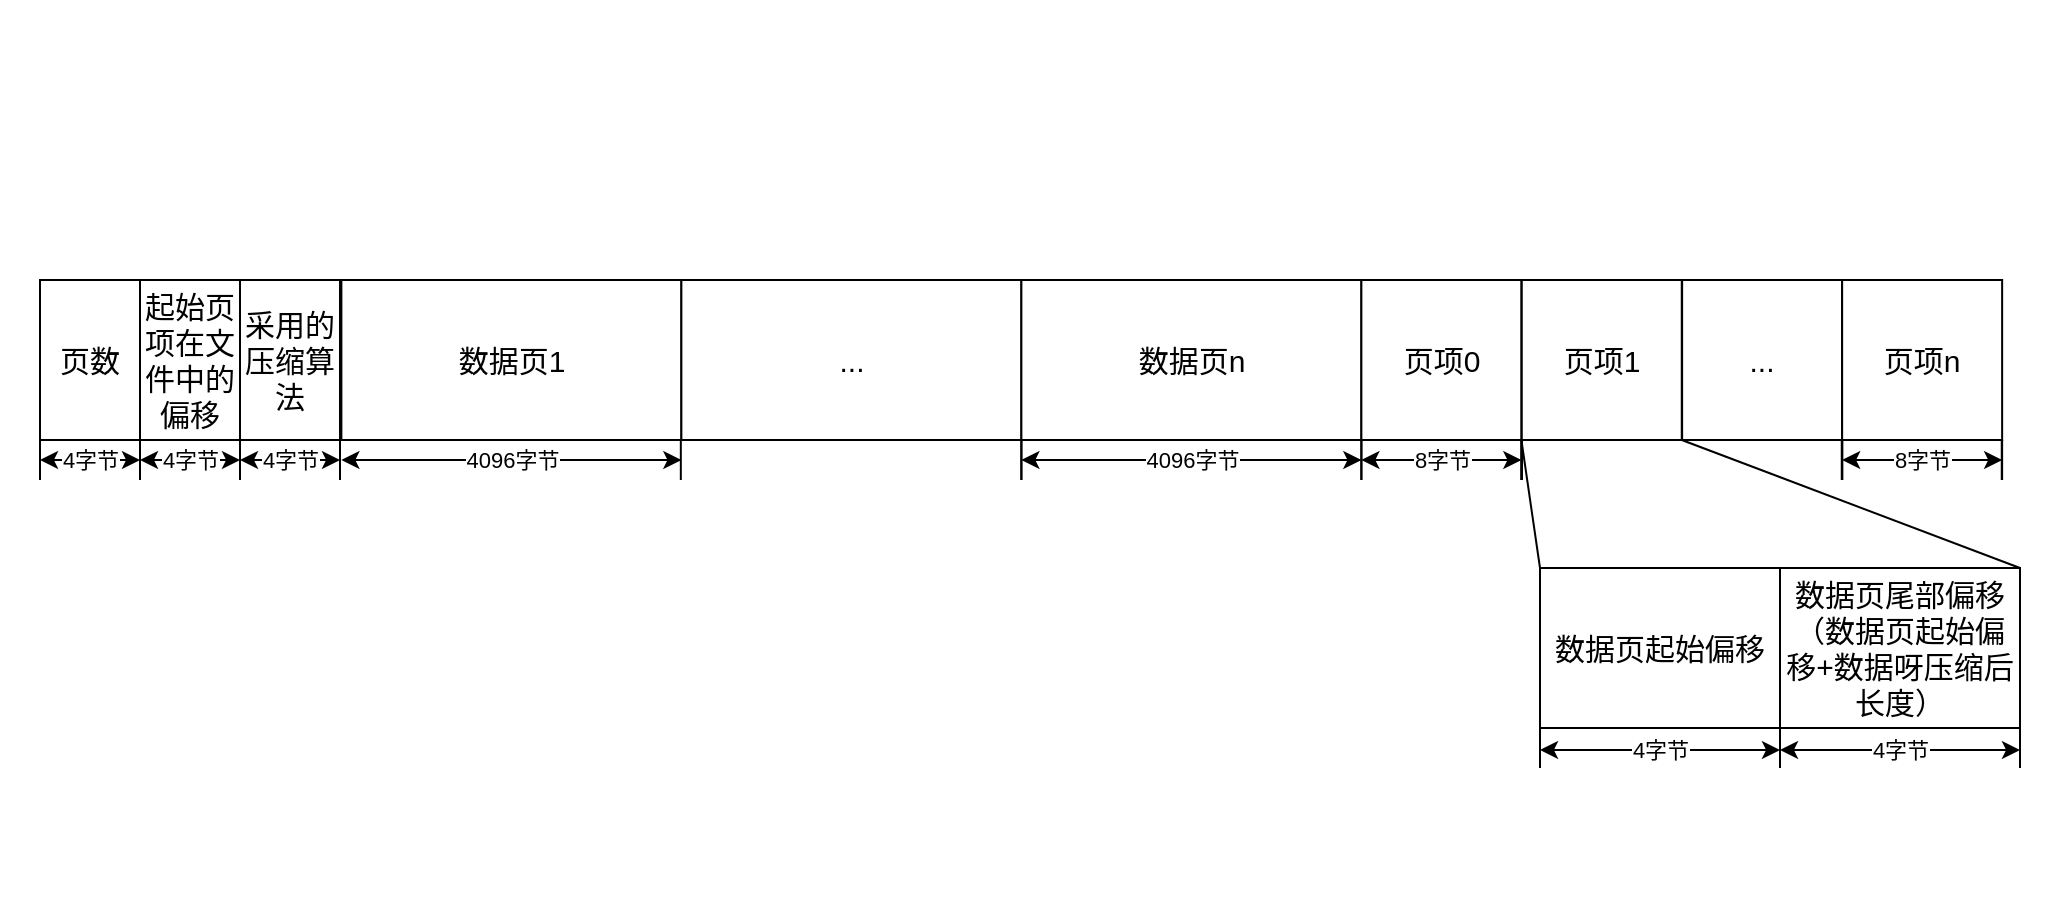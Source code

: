 <mxfile version="21.3.7" type="github">
  <diagram name="第 1 页" id="xx_ICXSG2NaE5fbNV9Lb">
    <mxGraphModel dx="1221" dy="743" grid="1" gridSize="10" guides="1" tooltips="1" connect="1" arrows="1" fold="1" page="1" pageScale="1" pageWidth="1169" pageHeight="827" math="0" shadow="0">
      <root>
        <mxCell id="0" />
        <mxCell id="1" parent="0" />
        <mxCell id="9_jWnHKl4n9i_G_IguS0-2" value="" style="rounded=0;whiteSpace=wrap;html=1;fillColor=none;strokeColor=none;" vertex="1" parent="1">
          <mxGeometry x="290" y="130" width="1030" height="460" as="geometry" />
        </mxCell>
        <mxCell id="UPNSN5LG6Qy9II8emMVJ-1" value="&lt;font style=&quot;font-size: 15px;&quot;&gt;页数&lt;/font&gt;" style="rounded=0;whiteSpace=wrap;html=1;" parent="1" vertex="1">
          <mxGeometry x="310" y="270" width="50" height="80" as="geometry" />
        </mxCell>
        <mxCell id="UPNSN5LG6Qy9II8emMVJ-7" value="数据页1" style="rounded=0;whiteSpace=wrap;html=1;fontSize=15;" parent="1" vertex="1">
          <mxGeometry x="460.69" y="270" width="170" height="80" as="geometry" />
        </mxCell>
        <mxCell id="UPNSN5LG6Qy9II8emMVJ-9" value="" style="endArrow=none;html=1;rounded=0;" parent="1" edge="1">
          <mxGeometry width="50" height="50" relative="1" as="geometry">
            <mxPoint x="310" y="370" as="sourcePoint" />
            <mxPoint x="310" y="350" as="targetPoint" />
          </mxGeometry>
        </mxCell>
        <mxCell id="UPNSN5LG6Qy9II8emMVJ-11" value="4字节" style="endArrow=classic;startArrow=classic;html=1;rounded=0;" parent="1" edge="1">
          <mxGeometry width="50" height="50" relative="1" as="geometry">
            <mxPoint x="310" y="360" as="sourcePoint" />
            <mxPoint x="360" y="360" as="targetPoint" />
          </mxGeometry>
        </mxCell>
        <mxCell id="UPNSN5LG6Qy9II8emMVJ-15" value="" style="endArrow=none;html=1;rounded=0;" parent="1" edge="1">
          <mxGeometry width="50" height="50" relative="1" as="geometry">
            <mxPoint x="800.69" y="370" as="sourcePoint" />
            <mxPoint x="800.69" y="350" as="targetPoint" />
          </mxGeometry>
        </mxCell>
        <mxCell id="UPNSN5LG6Qy9II8emMVJ-16" value="4096字节" style="endArrow=classic;startArrow=classic;html=1;rounded=0;" parent="1" edge="1">
          <mxGeometry width="50" height="50" relative="1" as="geometry">
            <mxPoint x="460.69" y="360" as="sourcePoint" />
            <mxPoint x="630.69" y="360" as="targetPoint" />
            <Array as="points">
              <mxPoint x="540.69" y="360" />
            </Array>
          </mxGeometry>
        </mxCell>
        <mxCell id="UPNSN5LG6Qy9II8emMVJ-17" value="..." style="rounded=0;whiteSpace=wrap;html=1;fontSize=15;" parent="1" vertex="1">
          <mxGeometry x="630.69" y="270" width="170" height="80" as="geometry" />
        </mxCell>
        <mxCell id="UPNSN5LG6Qy9II8emMVJ-18" value="" style="endArrow=none;html=1;rounded=0;" parent="1" edge="1">
          <mxGeometry width="50" height="50" relative="1" as="geometry">
            <mxPoint x="800.69" y="370" as="sourcePoint" />
            <mxPoint x="800.69" y="350" as="targetPoint" />
          </mxGeometry>
        </mxCell>
        <mxCell id="UPNSN5LG6Qy9II8emMVJ-19" value="" style="endArrow=none;html=1;rounded=0;" parent="1" edge="1">
          <mxGeometry width="50" height="50" relative="1" as="geometry">
            <mxPoint x="970.69" y="370" as="sourcePoint" />
            <mxPoint x="970.69" y="350" as="targetPoint" />
          </mxGeometry>
        </mxCell>
        <mxCell id="UPNSN5LG6Qy9II8emMVJ-20" value="4096字节" style="endArrow=classic;startArrow=classic;html=1;rounded=0;" parent="1" edge="1">
          <mxGeometry width="50" height="50" relative="1" as="geometry">
            <mxPoint x="800.69" y="360" as="sourcePoint" />
            <mxPoint x="970.69" y="360" as="targetPoint" />
            <Array as="points">
              <mxPoint x="880.69" y="360" />
            </Array>
          </mxGeometry>
        </mxCell>
        <mxCell id="UPNSN5LG6Qy9II8emMVJ-30" value="数据页n" style="rounded=0;whiteSpace=wrap;html=1;fontSize=15;" parent="1" vertex="1">
          <mxGeometry x="800.69" y="270" width="170" height="80" as="geometry" />
        </mxCell>
        <mxCell id="UPNSN5LG6Qy9II8emMVJ-32" value="" style="endArrow=none;html=1;rounded=0;" parent="1" edge="1">
          <mxGeometry width="50" height="50" relative="1" as="geometry">
            <mxPoint x="630.41" y="370" as="sourcePoint" />
            <mxPoint x="630.41" y="350" as="targetPoint" />
          </mxGeometry>
        </mxCell>
        <mxCell id="UPNSN5LG6Qy9II8emMVJ-34" value="页项0" style="rounded=0;whiteSpace=wrap;html=1;fontSize=15;" parent="1" vertex="1">
          <mxGeometry x="970.69" y="270" width="80" height="80" as="geometry" />
        </mxCell>
        <mxCell id="UPNSN5LG6Qy9II8emMVJ-35" value="" style="endArrow=none;html=1;rounded=0;" parent="1" edge="1">
          <mxGeometry width="50" height="50" relative="1" as="geometry">
            <mxPoint x="970.69" y="370" as="sourcePoint" />
            <mxPoint x="970.69" y="350" as="targetPoint" />
          </mxGeometry>
        </mxCell>
        <mxCell id="UPNSN5LG6Qy9II8emMVJ-37" value="8字节" style="endArrow=classic;startArrow=classic;html=1;rounded=0;" parent="1" edge="1">
          <mxGeometry width="50" height="50" relative="1" as="geometry">
            <mxPoint x="970.69" y="360" as="sourcePoint" />
            <mxPoint x="1050.69" y="360" as="targetPoint" />
          </mxGeometry>
        </mxCell>
        <mxCell id="UPNSN5LG6Qy9II8emMVJ-41" value="..." style="rounded=0;whiteSpace=wrap;html=1;fontSize=15;" parent="1" vertex="1">
          <mxGeometry x="1131.07" y="270" width="80" height="80" as="geometry" />
        </mxCell>
        <mxCell id="UPNSN5LG6Qy9II8emMVJ-43" value="" style="endArrow=none;html=1;rounded=0;" parent="1" edge="1">
          <mxGeometry width="50" height="50" relative="1" as="geometry">
            <mxPoint x="1211.07" y="370" as="sourcePoint" />
            <mxPoint x="1211.07" y="350" as="targetPoint" />
          </mxGeometry>
        </mxCell>
        <mxCell id="UPNSN5LG6Qy9II8emMVJ-45" value="" style="endArrow=none;html=1;rounded=0;" parent="1" edge="1">
          <mxGeometry width="50" height="50" relative="1" as="geometry">
            <mxPoint x="1210.88" y="370" as="sourcePoint" />
            <mxPoint x="1210.88" y="350" as="targetPoint" />
          </mxGeometry>
        </mxCell>
        <mxCell id="UPNSN5LG6Qy9II8emMVJ-46" value="" style="endArrow=none;html=1;rounded=0;" parent="1" edge="1">
          <mxGeometry width="50" height="50" relative="1" as="geometry">
            <mxPoint x="1211.07" y="370" as="sourcePoint" />
            <mxPoint x="1211.07" y="350" as="targetPoint" />
          </mxGeometry>
        </mxCell>
        <mxCell id="UPNSN5LG6Qy9II8emMVJ-47" value="页项n" style="rounded=0;whiteSpace=wrap;html=1;fontSize=15;" parent="1" vertex="1">
          <mxGeometry x="1211.07" y="270" width="80" height="80" as="geometry" />
        </mxCell>
        <mxCell id="UPNSN5LG6Qy9II8emMVJ-48" value="" style="endArrow=none;html=1;rounded=0;" parent="1" edge="1">
          <mxGeometry width="50" height="50" relative="1" as="geometry">
            <mxPoint x="1211.07" y="370" as="sourcePoint" />
            <mxPoint x="1211.07" y="350" as="targetPoint" />
          </mxGeometry>
        </mxCell>
        <mxCell id="UPNSN5LG6Qy9II8emMVJ-49" value="" style="endArrow=none;html=1;rounded=0;" parent="1" edge="1">
          <mxGeometry width="50" height="50" relative="1" as="geometry">
            <mxPoint x="1291.07" y="370" as="sourcePoint" />
            <mxPoint x="1291.07" y="350" as="targetPoint" />
          </mxGeometry>
        </mxCell>
        <mxCell id="UPNSN5LG6Qy9II8emMVJ-50" value="8字节" style="endArrow=classic;startArrow=classic;html=1;rounded=0;" parent="1" edge="1">
          <mxGeometry width="50" height="50" relative="1" as="geometry">
            <mxPoint x="1211.07" y="360" as="sourcePoint" />
            <mxPoint x="1291.07" y="360" as="targetPoint" />
          </mxGeometry>
        </mxCell>
        <mxCell id="UPNSN5LG6Qy9II8emMVJ-51" value="" style="endArrow=none;html=1;rounded=0;" parent="1" edge="1">
          <mxGeometry width="50" height="50" relative="1" as="geometry">
            <mxPoint x="1290.88" y="370" as="sourcePoint" />
            <mxPoint x="1290.88" y="350" as="targetPoint" />
          </mxGeometry>
        </mxCell>
        <mxCell id="_QCWfUhsnIU4W58QllWh-10" value="" style="endArrow=none;html=1;rounded=0;" parent="1" edge="1">
          <mxGeometry width="50" height="50" relative="1" as="geometry">
            <mxPoint x="1050.88" y="370" as="sourcePoint" />
            <mxPoint x="1050.88" y="350" as="targetPoint" />
          </mxGeometry>
        </mxCell>
        <mxCell id="_QCWfUhsnIU4W58QllWh-11" value="" style="endArrow=none;html=1;rounded=0;" parent="1" edge="1">
          <mxGeometry width="50" height="50" relative="1" as="geometry">
            <mxPoint x="1050.69" y="370" as="sourcePoint" />
            <mxPoint x="1050.69" y="350" as="targetPoint" />
          </mxGeometry>
        </mxCell>
        <mxCell id="_QCWfUhsnIU4W58QllWh-12" value="" style="endArrow=none;html=1;rounded=0;" parent="1" edge="1">
          <mxGeometry width="50" height="50" relative="1" as="geometry">
            <mxPoint x="1050.88" y="370" as="sourcePoint" />
            <mxPoint x="1050.88" y="350" as="targetPoint" />
          </mxGeometry>
        </mxCell>
        <mxCell id="_QCWfUhsnIU4W58QllWh-13" value="页项1" style="rounded=0;whiteSpace=wrap;html=1;fontSize=15;" parent="1" vertex="1">
          <mxGeometry x="1050.88" y="270" width="80" height="80" as="geometry" />
        </mxCell>
        <mxCell id="_QCWfUhsnIU4W58QllWh-14" value="" style="endArrow=none;html=1;rounded=0;" parent="1" edge="1">
          <mxGeometry width="50" height="50" relative="1" as="geometry">
            <mxPoint x="1050.88" y="370" as="sourcePoint" />
            <mxPoint x="1050.88" y="350" as="targetPoint" />
          </mxGeometry>
        </mxCell>
        <mxCell id="_QCWfUhsnIU4W58QllWh-15" value="" style="endArrow=none;html=1;rounded=0;exitX=0;exitY=0;exitDx=0;exitDy=0;" parent="1" source="_QCWfUhsnIU4W58QllWh-16" edge="1">
          <mxGeometry width="50" height="50" relative="1" as="geometry">
            <mxPoint x="920.69" y="460" as="sourcePoint" />
            <mxPoint x="1050.69" y="350" as="targetPoint" />
          </mxGeometry>
        </mxCell>
        <mxCell id="_QCWfUhsnIU4W58QllWh-16" value="数据页起始偏移" style="rounded=0;whiteSpace=wrap;html=1;fontSize=15;" parent="1" vertex="1">
          <mxGeometry x="1060" y="414" width="120" height="80" as="geometry" />
        </mxCell>
        <mxCell id="_QCWfUhsnIU4W58QllWh-17" value="数据页尾部偏移（数据页起始偏移+数据呀压缩后长度）" style="rounded=0;whiteSpace=wrap;html=1;fontSize=15;" parent="1" vertex="1">
          <mxGeometry x="1180" y="414" width="120" height="80" as="geometry" />
        </mxCell>
        <mxCell id="_QCWfUhsnIU4W58QllWh-18" value="&lt;font style=&quot;font-size: 15px;&quot;&gt;起始页项在文件中的偏移&lt;/font&gt;" style="rounded=0;whiteSpace=wrap;html=1;" parent="1" vertex="1">
          <mxGeometry x="360" y="270" width="50" height="80" as="geometry" />
        </mxCell>
        <mxCell id="_QCWfUhsnIU4W58QllWh-19" value="" style="endArrow=none;html=1;rounded=0;" parent="1" edge="1">
          <mxGeometry width="50" height="50" relative="1" as="geometry">
            <mxPoint x="360" y="370" as="sourcePoint" />
            <mxPoint x="360" y="350" as="targetPoint" />
          </mxGeometry>
        </mxCell>
        <mxCell id="_QCWfUhsnIU4W58QllWh-20" value="4字节" style="endArrow=classic;startArrow=classic;html=1;rounded=0;" parent="1" edge="1">
          <mxGeometry width="50" height="50" relative="1" as="geometry">
            <mxPoint x="360" y="360" as="sourcePoint" />
            <mxPoint x="410" y="360" as="targetPoint" />
          </mxGeometry>
        </mxCell>
        <mxCell id="_QCWfUhsnIU4W58QllWh-21" value="" style="endArrow=none;html=1;rounded=0;" parent="1" edge="1">
          <mxGeometry width="50" height="50" relative="1" as="geometry">
            <mxPoint x="410" y="370" as="sourcePoint" />
            <mxPoint x="410" y="350" as="targetPoint" />
          </mxGeometry>
        </mxCell>
        <mxCell id="_QCWfUhsnIU4W58QllWh-22" value="采用的压缩算法" style="rounded=0;whiteSpace=wrap;html=1;fontSize=15;" parent="1" vertex="1">
          <mxGeometry x="410" y="270" width="50" height="80" as="geometry" />
        </mxCell>
        <mxCell id="_QCWfUhsnIU4W58QllWh-23" value="" style="endArrow=none;html=1;rounded=0;" parent="1" edge="1">
          <mxGeometry width="50" height="50" relative="1" as="geometry">
            <mxPoint x="410" y="370" as="sourcePoint" />
            <mxPoint x="410" y="350" as="targetPoint" />
          </mxGeometry>
        </mxCell>
        <mxCell id="_QCWfUhsnIU4W58QllWh-24" value="4字节" style="endArrow=classic;startArrow=classic;html=1;rounded=0;" parent="1" edge="1">
          <mxGeometry width="50" height="50" relative="1" as="geometry">
            <mxPoint x="410" y="360" as="sourcePoint" />
            <mxPoint x="460" y="360" as="targetPoint" />
          </mxGeometry>
        </mxCell>
        <mxCell id="_QCWfUhsnIU4W58QllWh-25" value="" style="endArrow=none;html=1;rounded=0;" parent="1" edge="1">
          <mxGeometry width="50" height="50" relative="1" as="geometry">
            <mxPoint x="460" y="370" as="sourcePoint" />
            <mxPoint x="460" y="350" as="targetPoint" />
          </mxGeometry>
        </mxCell>
        <mxCell id="_QCWfUhsnIU4W58QllWh-26" value="" style="endArrow=none;html=1;rounded=0;exitX=1;exitY=0;exitDx=0;exitDy=0;entryX=1;entryY=1;entryDx=0;entryDy=0;" parent="1" source="_QCWfUhsnIU4W58QllWh-17" target="_QCWfUhsnIU4W58QllWh-13" edge="1">
          <mxGeometry width="50" height="50" relative="1" as="geometry">
            <mxPoint x="1080.88" y="420" as="sourcePoint" />
            <mxPoint x="1130.88" y="370" as="targetPoint" />
          </mxGeometry>
        </mxCell>
        <mxCell id="_QCWfUhsnIU4W58QllWh-29" value="4字节" style="endArrow=classic;startArrow=classic;html=1;rounded=0;" parent="1" edge="1">
          <mxGeometry width="50" height="50" relative="1" as="geometry">
            <mxPoint x="1060" y="505" as="sourcePoint" />
            <mxPoint x="1180" y="505" as="targetPoint" />
          </mxGeometry>
        </mxCell>
        <mxCell id="_QCWfUhsnIU4W58QllWh-32" value="" style="endArrow=none;html=1;rounded=0;" parent="1" edge="1">
          <mxGeometry width="50" height="50" relative="1" as="geometry">
            <mxPoint x="1300" y="514" as="sourcePoint" />
            <mxPoint x="1300" y="494" as="targetPoint" />
          </mxGeometry>
        </mxCell>
        <mxCell id="_QCWfUhsnIU4W58QllWh-33" value="" style="endArrow=none;html=1;rounded=0;" parent="1" edge="1">
          <mxGeometry width="50" height="50" relative="1" as="geometry">
            <mxPoint x="1180.0" y="514" as="sourcePoint" />
            <mxPoint x="1180.0" y="494" as="targetPoint" />
          </mxGeometry>
        </mxCell>
        <mxCell id="_QCWfUhsnIU4W58QllWh-35" value="4字节" style="endArrow=classic;startArrow=classic;html=1;rounded=0;" parent="1" edge="1">
          <mxGeometry width="50" height="50" relative="1" as="geometry">
            <mxPoint x="1180" y="505" as="sourcePoint" />
            <mxPoint x="1300" y="505" as="targetPoint" />
          </mxGeometry>
        </mxCell>
        <mxCell id="9_jWnHKl4n9i_G_IguS0-4" value="" style="endArrow=none;html=1;rounded=0;" edge="1" parent="1">
          <mxGeometry width="50" height="50" relative="1" as="geometry">
            <mxPoint x="1060" y="514" as="sourcePoint" />
            <mxPoint x="1060" y="494" as="targetPoint" />
          </mxGeometry>
        </mxCell>
      </root>
    </mxGraphModel>
  </diagram>
</mxfile>
